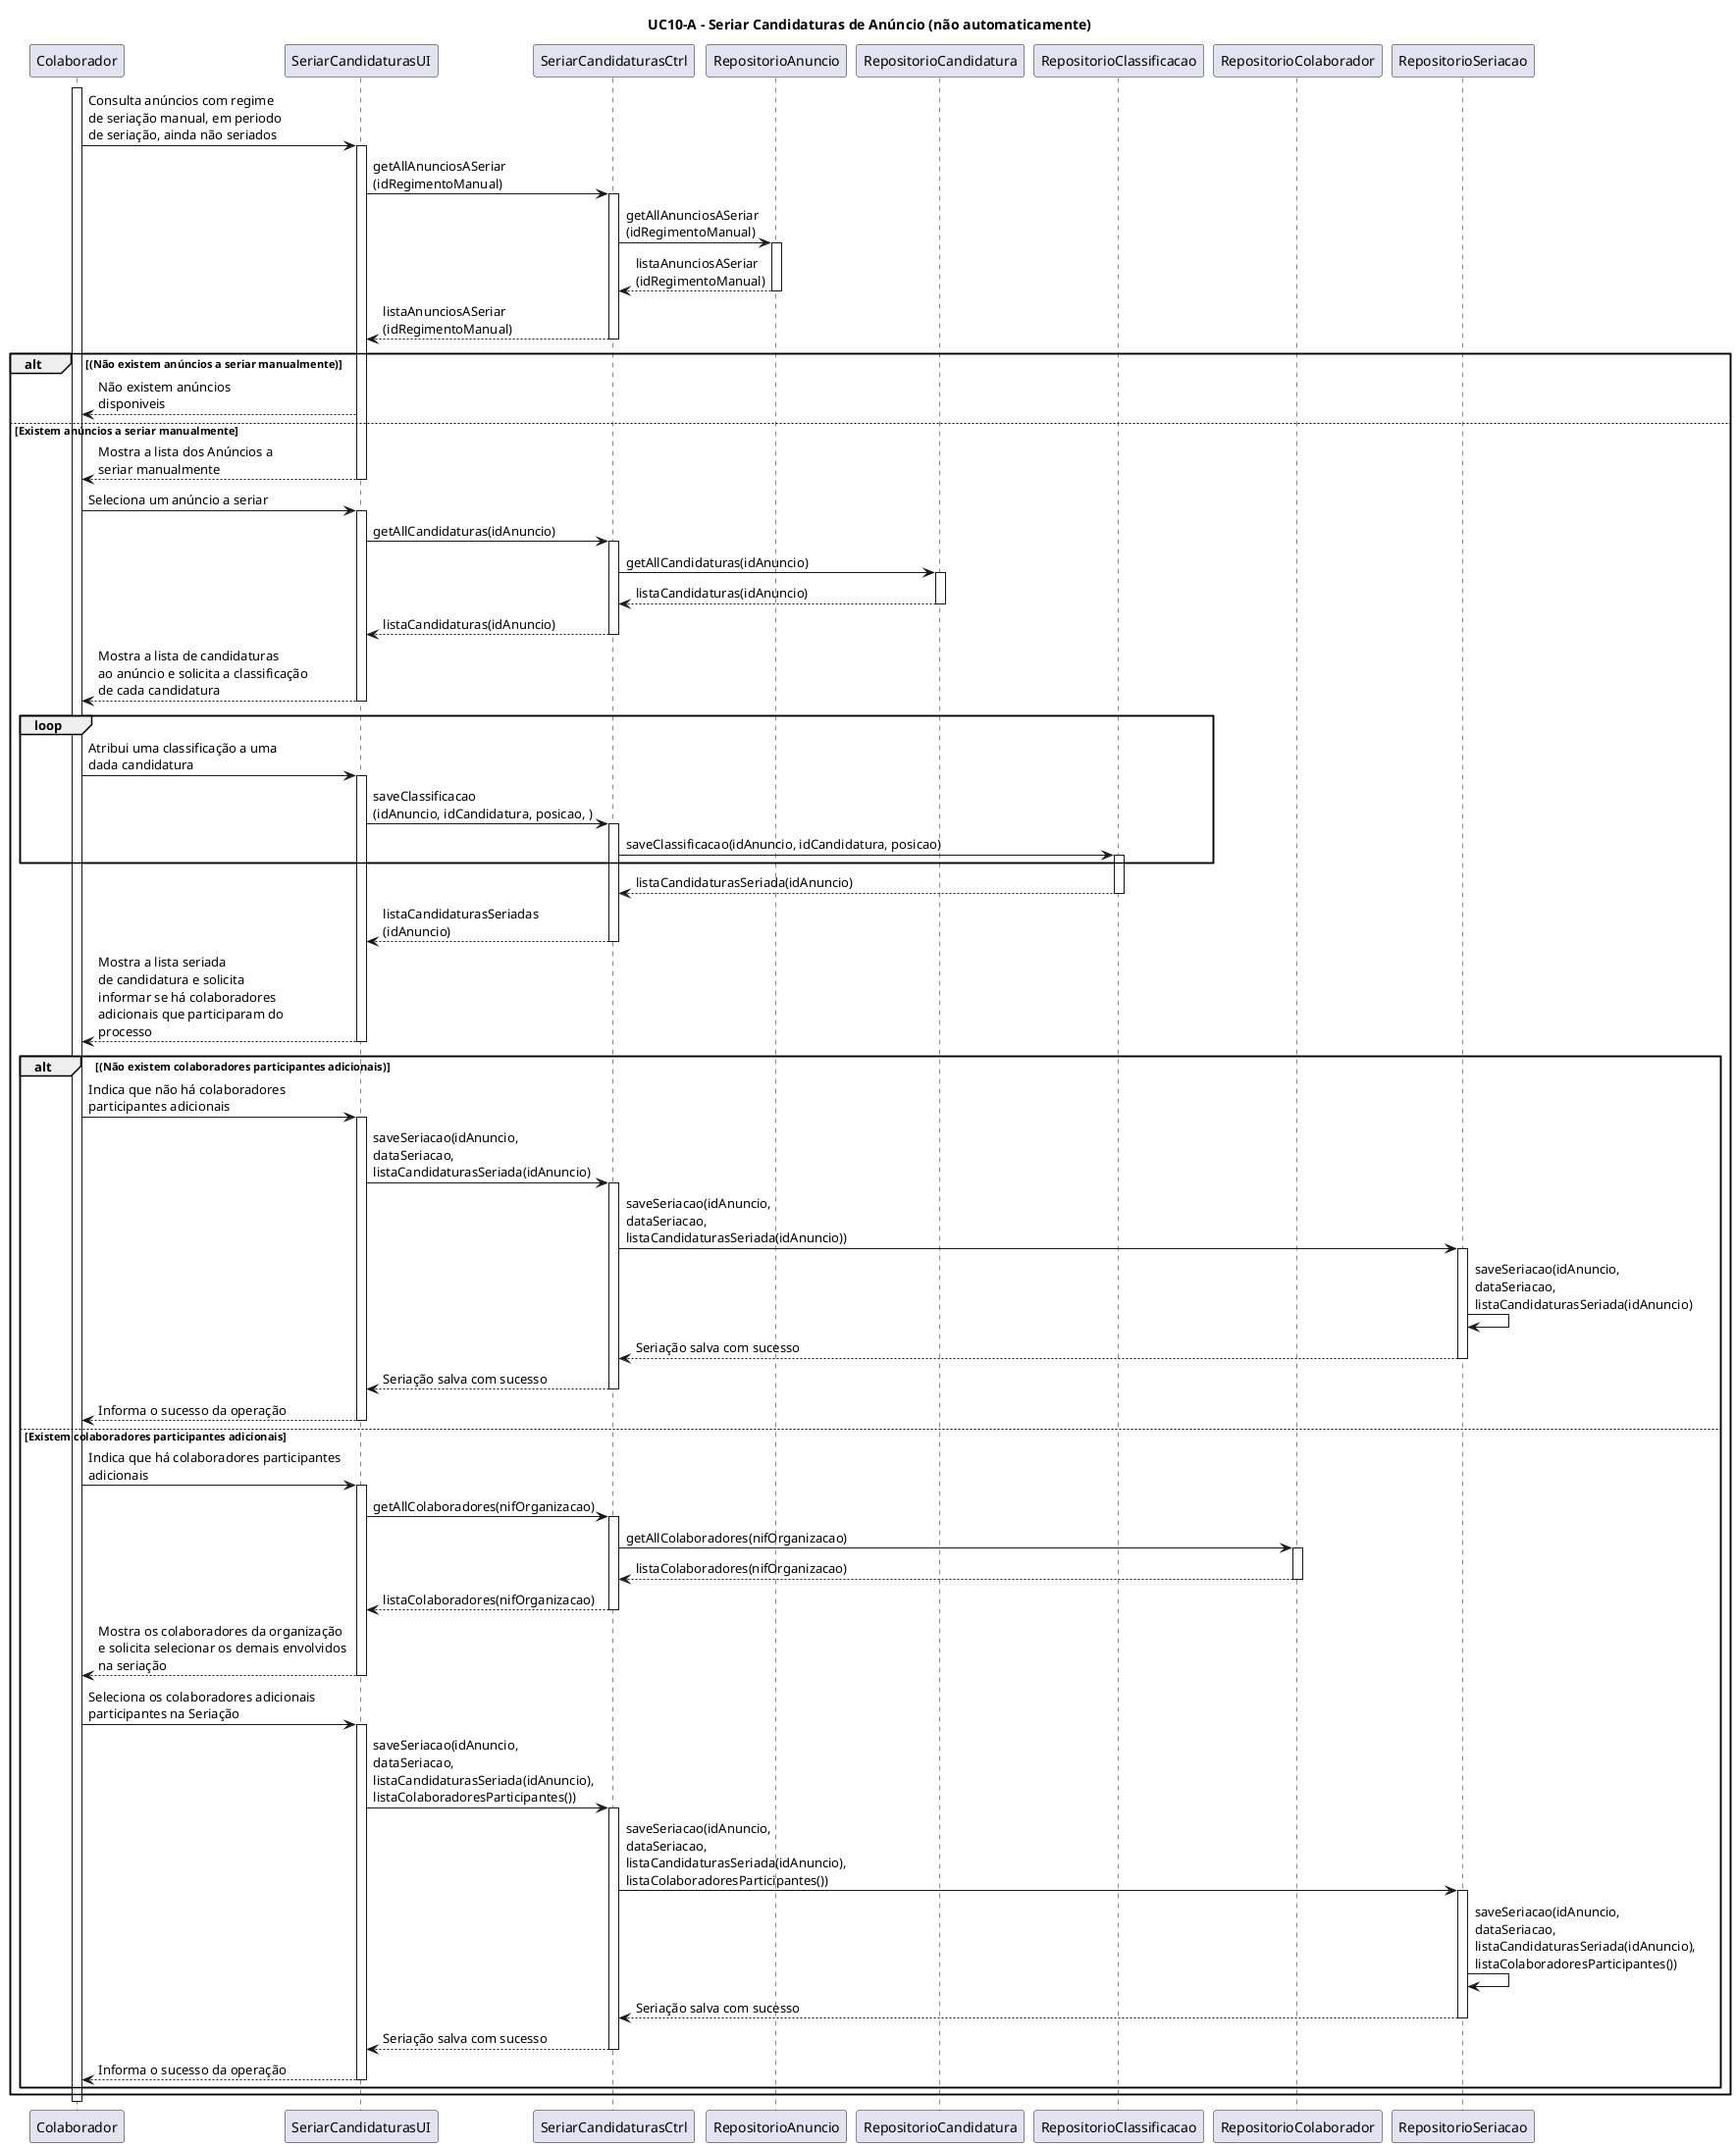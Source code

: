 @startuml

title UC10-A - Seriar Candidaturas de Anúncio (não automaticamente)

participant Colaborador
participant SeriarCandidaturasUI
participant SeriarCandidaturasCtrl
participant RepositorioAnuncio
participant RepositorioCandidatura
participant RepositorioClassificacao
participant RepositorioColaborador
participant RepositorioSeriacao


activate Colaborador
Colaborador -> SeriarCandidaturasUI: Consulta anúncios com regime \nde seriação manual, em periodo \nde seriação, ainda não seriados
activate SeriarCandidaturasUI
SeriarCandidaturasUI -> SeriarCandidaturasCtrl: getAllAnunciosASeriar\n(idRegimentoManual)
activate SeriarCandidaturasCtrl
SeriarCandidaturasCtrl -> RepositorioAnuncio: getAllAnunciosASeriar\n(idRegimentoManual)
activate RepositorioAnuncio
RepositorioAnuncio --> SeriarCandidaturasCtrl: listaAnunciosASeriar\n(idRegimentoManual)
deactivate RepositorioAnuncio
SeriarCandidaturasCtrl --> SeriarCandidaturasUI: listaAnunciosASeriar\n(idRegimentoManual)
deactivate SeriarCandidaturasCtrl
alt (Não existem anúncios a seriar manualmente)
SeriarCandidaturasUI --> Colaborador: Não existem anúncios \ndisponiveis

else Existem anúncios a seriar manualmente 
SeriarCandidaturasUI --> Colaborador: Mostra a lista dos Anúncios a \nseriar manualmente
deactivate SeriarCandidaturasUI


Colaborador -> SeriarCandidaturasUI: Seleciona um anúncio a seriar 
activate SeriarCandidaturasUI
SeriarCandidaturasUI -> SeriarCandidaturasCtrl: getAllCandidaturas(idAnuncio)
activate SeriarCandidaturasCtrl
SeriarCandidaturasCtrl -> RepositorioCandidatura: getAllCandidaturas(idAnuncio)
activate RepositorioCandidatura
RepositorioCandidatura --> SeriarCandidaturasCtrl: listaCandidaturas(idAnuncio)
deactivate RepositorioCandidatura
SeriarCandidaturasCtrl --> SeriarCandidaturasUI: listaCandidaturas(idAnuncio)
deactivate SeriarCandidaturasCtrl
SeriarCandidaturasUI --> Colaborador: Mostra a lista de candidaturas \nao anúncio e solicita a classificação \nde cada candidatura
deactivate SeriarCandidaturasUI
loop
Colaborador -> SeriarCandidaturasUI: Atribui uma classificação a uma \ndada candidatura
activate SeriarCandidaturasUI
SeriarCandidaturasUI -> SeriarCandidaturasCtrl: saveClassificacao\n(idAnuncio, idCandidatura, posicao, )
activate SeriarCandidaturasCtrl
SeriarCandidaturasCtrl -> RepositorioClassificacao: saveClassificacao(idAnuncio, idCandidatura, posicao)
activate RepositorioClassificacao
end loop
RepositorioClassificacao --> SeriarCandidaturasCtrl: listaCandidaturasSeriada(idAnuncio)
deactivate RepositorioClassificacao
SeriarCandidaturasCtrl --> SeriarCandidaturasUI: listaCandidaturasSeriadas\n(idAnuncio)
deactivate SeriarCandidaturasCtrl
SeriarCandidaturasUI --> Colaborador: Mostra a lista seriada \nde candidatura e solicita \ninformar se há colaboradores \nadicionais que participaram do \nprocesso
deactivate SeriarCandidaturasUI

alt (Não existem colaboradores participantes adicionais)
Colaborador -> SeriarCandidaturasUI: Indica que não há colaboradores \nparticipantes adicionais
activate SeriarCandidaturasUI
SeriarCandidaturasUI -> SeriarCandidaturasCtrl: saveSeriacao(idAnuncio, \ndataSeriacao, \nlistaCandidaturasSeriada(idAnuncio)
activate SeriarCandidaturasCtrl
SeriarCandidaturasCtrl -> RepositorioSeriacao: saveSeriacao(idAnuncio, \ndataSeriacao, \nlistaCandidaturasSeriada(idAnuncio))
activate RepositorioSeriacao
RepositorioSeriacao -> RepositorioSeriacao: saveSeriacao(idAnuncio, \ndataSeriacao, \nlistaCandidaturasSeriada(idAnuncio)
RepositorioSeriacao --> SeriarCandidaturasCtrl: Seriação salva com sucesso
deactivate RepositorioSeriacao
SeriarCandidaturasCtrl --> SeriarCandidaturasUI: Seriação salva com sucesso
deactivate SeriarCandidaturasCtrl
SeriarCandidaturasUI --> Colaborador: Informa o sucesso da operação
deactivate SeriarCandidaturasUI

else Existem colaboradores participantes adicionais
Colaborador -> SeriarCandidaturasUI: Indica que há colaboradores participantes \nadicionais
activate SeriarCandidaturasUI
SeriarCandidaturasUI -> SeriarCandidaturasCtrl: getAllColaboradores(nifOrganizacao)
activate SeriarCandidaturasCtrl
SeriarCandidaturasCtrl -> RepositorioColaborador: getAllColaboradores(nifOrganizacao)
activate RepositorioColaborador
RepositorioColaborador --> SeriarCandidaturasCtrl: listaColaboradores(nifOrganizacao)
deactivate RepositorioColaborador
SeriarCandidaturasCtrl --> SeriarCandidaturasUI: listaColaboradores(nifOrganizacao)
deactivate SeriarCandidaturasCtrl
SeriarCandidaturasUI --> Colaborador: Mostra os colaboradores da organização \ne solicita selecionar os demais envolvidos \nna seriação
deactivate SeriarCandidaturasUI

Colaborador -> SeriarCandidaturasUI: Seleciona os colaboradores adicionais \nparticipantes na Seriação
activate SeriarCandidaturasUI
SeriarCandidaturasUI -> SeriarCandidaturasCtrl: saveSeriacao(idAnuncio, \ndataSeriacao, \nlistaCandidaturasSeriada(idAnuncio), \nlistaColaboradoresParticipantes())
activate SeriarCandidaturasCtrl
SeriarCandidaturasCtrl -> RepositorioSeriacao: saveSeriacao(idAnuncio, \ndataSeriacao, \nlistaCandidaturasSeriada(idAnuncio), \nlistaColaboradoresParticipantes())
activate RepositorioSeriacao
RepositorioSeriacao -> RepositorioSeriacao: saveSeriacao(idAnuncio, \ndataSeriacao, \nlistaCandidaturasSeriada(idAnuncio), \nlistaColaboradoresParticipantes())
RepositorioSeriacao --> SeriarCandidaturasCtrl: Seriação salva com sucesso
deactivate RepositorioSeriacao
SeriarCandidaturasCtrl --> SeriarCandidaturasUI: Seriação salva com sucesso
deactivate SeriarCandidaturasCtrl
SeriarCandidaturasUI --> Colaborador: Informa o sucesso da operação
deactivate SeriarCandidaturasUI
end alt
end alt
deactivate Colaborador
@enduml